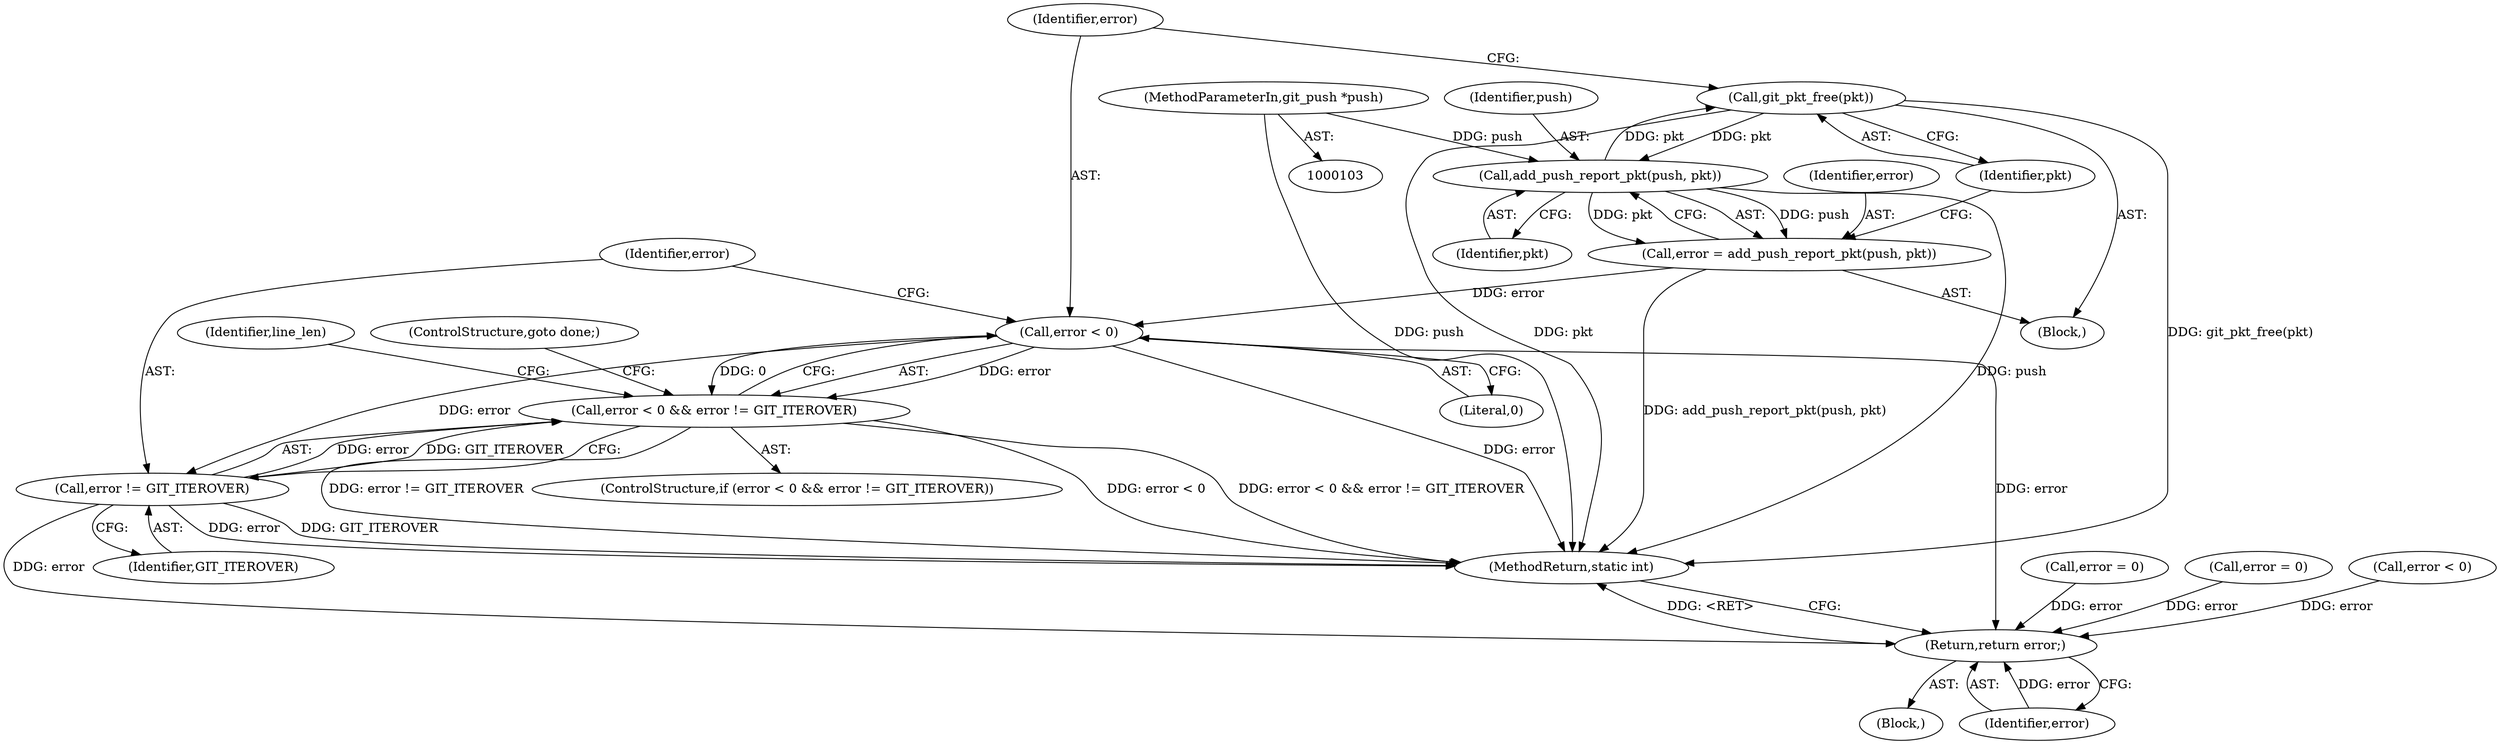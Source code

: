 digraph "0_libgit2_2fdef641fd0dd2828bd948234ae86de75221a11a_0@API" {
"1000206" [label="(Call,git_pkt_free(pkt))"];
"1000203" [label="(Call,add_push_report_pkt(push, pkt))"];
"1000104" [label="(MethodParameterIn,git_push *push)"];
"1000206" [label="(Call,git_pkt_free(pkt))"];
"1000201" [label="(Call,error = add_push_report_pkt(push, pkt))"];
"1000210" [label="(Call,error < 0)"];
"1000209" [label="(Call,error < 0 && error != GIT_ITEROVER)"];
"1000213" [label="(Call,error != GIT_ITEROVER)"];
"1000226" [label="(Return,return error;)"];
"1000214" [label="(Identifier,error)"];
"1000217" [label="(Call,error = 0)"];
"1000183" [label="(Call,error = 0)"];
"1000213" [label="(Call,error != GIT_ITEROVER)"];
"1000211" [label="(Identifier,error)"];
"1000161" [label="(Block,)"];
"1000207" [label="(Identifier,pkt)"];
"1000202" [label="(Identifier,error)"];
"1000216" [label="(ControlStructure,goto done;)"];
"1000208" [label="(ControlStructure,if (error < 0 && error != GIT_ITEROVER))"];
"1000212" [label="(Literal,0)"];
"1000159" [label="(Identifier,line_len)"];
"1000203" [label="(Call,add_push_report_pkt(push, pkt))"];
"1000201" [label="(Call,error = add_push_report_pkt(push, pkt))"];
"1000210" [label="(Call,error < 0)"];
"1000104" [label="(MethodParameterIn,git_push *push)"];
"1000206" [label="(Call,git_pkt_free(pkt))"];
"1000189" [label="(Call,error < 0)"];
"1000226" [label="(Return,return error;)"];
"1000215" [label="(Identifier,GIT_ITEROVER)"];
"1000209" [label="(Call,error < 0 && error != GIT_ITEROVER)"];
"1000228" [label="(MethodReturn,static int)"];
"1000107" [label="(Block,)"];
"1000227" [label="(Identifier,error)"];
"1000204" [label="(Identifier,push)"];
"1000205" [label="(Identifier,pkt)"];
"1000206" -> "1000161"  [label="AST: "];
"1000206" -> "1000207"  [label="CFG: "];
"1000207" -> "1000206"  [label="AST: "];
"1000211" -> "1000206"  [label="CFG: "];
"1000206" -> "1000228"  [label="DDG: git_pkt_free(pkt)"];
"1000206" -> "1000228"  [label="DDG: pkt"];
"1000206" -> "1000203"  [label="DDG: pkt"];
"1000203" -> "1000206"  [label="DDG: pkt"];
"1000203" -> "1000201"  [label="AST: "];
"1000203" -> "1000205"  [label="CFG: "];
"1000204" -> "1000203"  [label="AST: "];
"1000205" -> "1000203"  [label="AST: "];
"1000201" -> "1000203"  [label="CFG: "];
"1000203" -> "1000228"  [label="DDG: push"];
"1000203" -> "1000201"  [label="DDG: push"];
"1000203" -> "1000201"  [label="DDG: pkt"];
"1000104" -> "1000203"  [label="DDG: push"];
"1000104" -> "1000103"  [label="AST: "];
"1000104" -> "1000228"  [label="DDG: push"];
"1000201" -> "1000161"  [label="AST: "];
"1000202" -> "1000201"  [label="AST: "];
"1000207" -> "1000201"  [label="CFG: "];
"1000201" -> "1000228"  [label="DDG: add_push_report_pkt(push, pkt)"];
"1000201" -> "1000210"  [label="DDG: error"];
"1000210" -> "1000209"  [label="AST: "];
"1000210" -> "1000212"  [label="CFG: "];
"1000211" -> "1000210"  [label="AST: "];
"1000212" -> "1000210"  [label="AST: "];
"1000214" -> "1000210"  [label="CFG: "];
"1000209" -> "1000210"  [label="CFG: "];
"1000210" -> "1000228"  [label="DDG: error"];
"1000210" -> "1000209"  [label="DDG: error"];
"1000210" -> "1000209"  [label="DDG: 0"];
"1000210" -> "1000213"  [label="DDG: error"];
"1000210" -> "1000226"  [label="DDG: error"];
"1000209" -> "1000208"  [label="AST: "];
"1000209" -> "1000213"  [label="CFG: "];
"1000213" -> "1000209"  [label="AST: "];
"1000159" -> "1000209"  [label="CFG: "];
"1000216" -> "1000209"  [label="CFG: "];
"1000209" -> "1000228"  [label="DDG: error < 0"];
"1000209" -> "1000228"  [label="DDG: error < 0 && error != GIT_ITEROVER"];
"1000209" -> "1000228"  [label="DDG: error != GIT_ITEROVER"];
"1000213" -> "1000209"  [label="DDG: error"];
"1000213" -> "1000209"  [label="DDG: GIT_ITEROVER"];
"1000213" -> "1000215"  [label="CFG: "];
"1000214" -> "1000213"  [label="AST: "];
"1000215" -> "1000213"  [label="AST: "];
"1000213" -> "1000228"  [label="DDG: error"];
"1000213" -> "1000228"  [label="DDG: GIT_ITEROVER"];
"1000213" -> "1000226"  [label="DDG: error"];
"1000226" -> "1000107"  [label="AST: "];
"1000226" -> "1000227"  [label="CFG: "];
"1000227" -> "1000226"  [label="AST: "];
"1000228" -> "1000226"  [label="CFG: "];
"1000226" -> "1000228"  [label="DDG: <RET>"];
"1000227" -> "1000226"  [label="DDG: error"];
"1000189" -> "1000226"  [label="DDG: error"];
"1000183" -> "1000226"  [label="DDG: error"];
"1000217" -> "1000226"  [label="DDG: error"];
}
